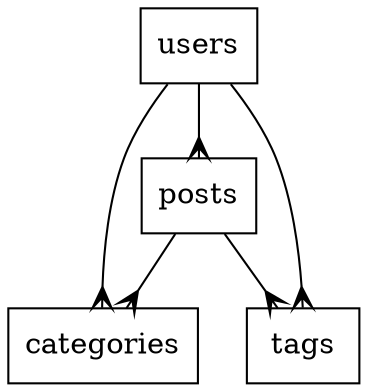 graph G {
    users [shape=box];
    posts [shape=box];
    categories [shape=box];
    tags [shape=box];
    users -- posts [dir=forward, arrowhead=crow];
    users -- categories [dir=forward, arrowhead=crow];
    users -- tags [dir=forward, arrowhead=crow];
    posts -- categories [dir=forward, arrowhead=crow];
    posts -- tags [dir=forward, arrowhead=crow];
  }
